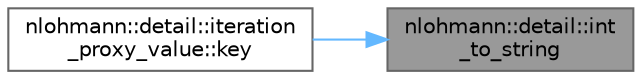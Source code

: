 digraph "nlohmann::detail::int_to_string"
{
 // LATEX_PDF_SIZE
  bgcolor="transparent";
  edge [fontname=Helvetica,fontsize=10,labelfontname=Helvetica,labelfontsize=10];
  node [fontname=Helvetica,fontsize=10,shape=box,height=0.2,width=0.4];
  rankdir="RL";
  Node1 [label="nlohmann::detail::int\l_to_string",height=0.2,width=0.4,color="gray40", fillcolor="grey60", style="filled", fontcolor="black",tooltip=" "];
  Node1 -> Node2 [dir="back",color="steelblue1",style="solid"];
  Node2 [label="nlohmann::detail::iteration\l_proxy_value::key",height=0.2,width=0.4,color="grey40", fillcolor="white", style="filled",URL="$a01859.html#ae0b4338b87dee323606fb51777343cfd",tooltip="return key of the iterator"];
}
